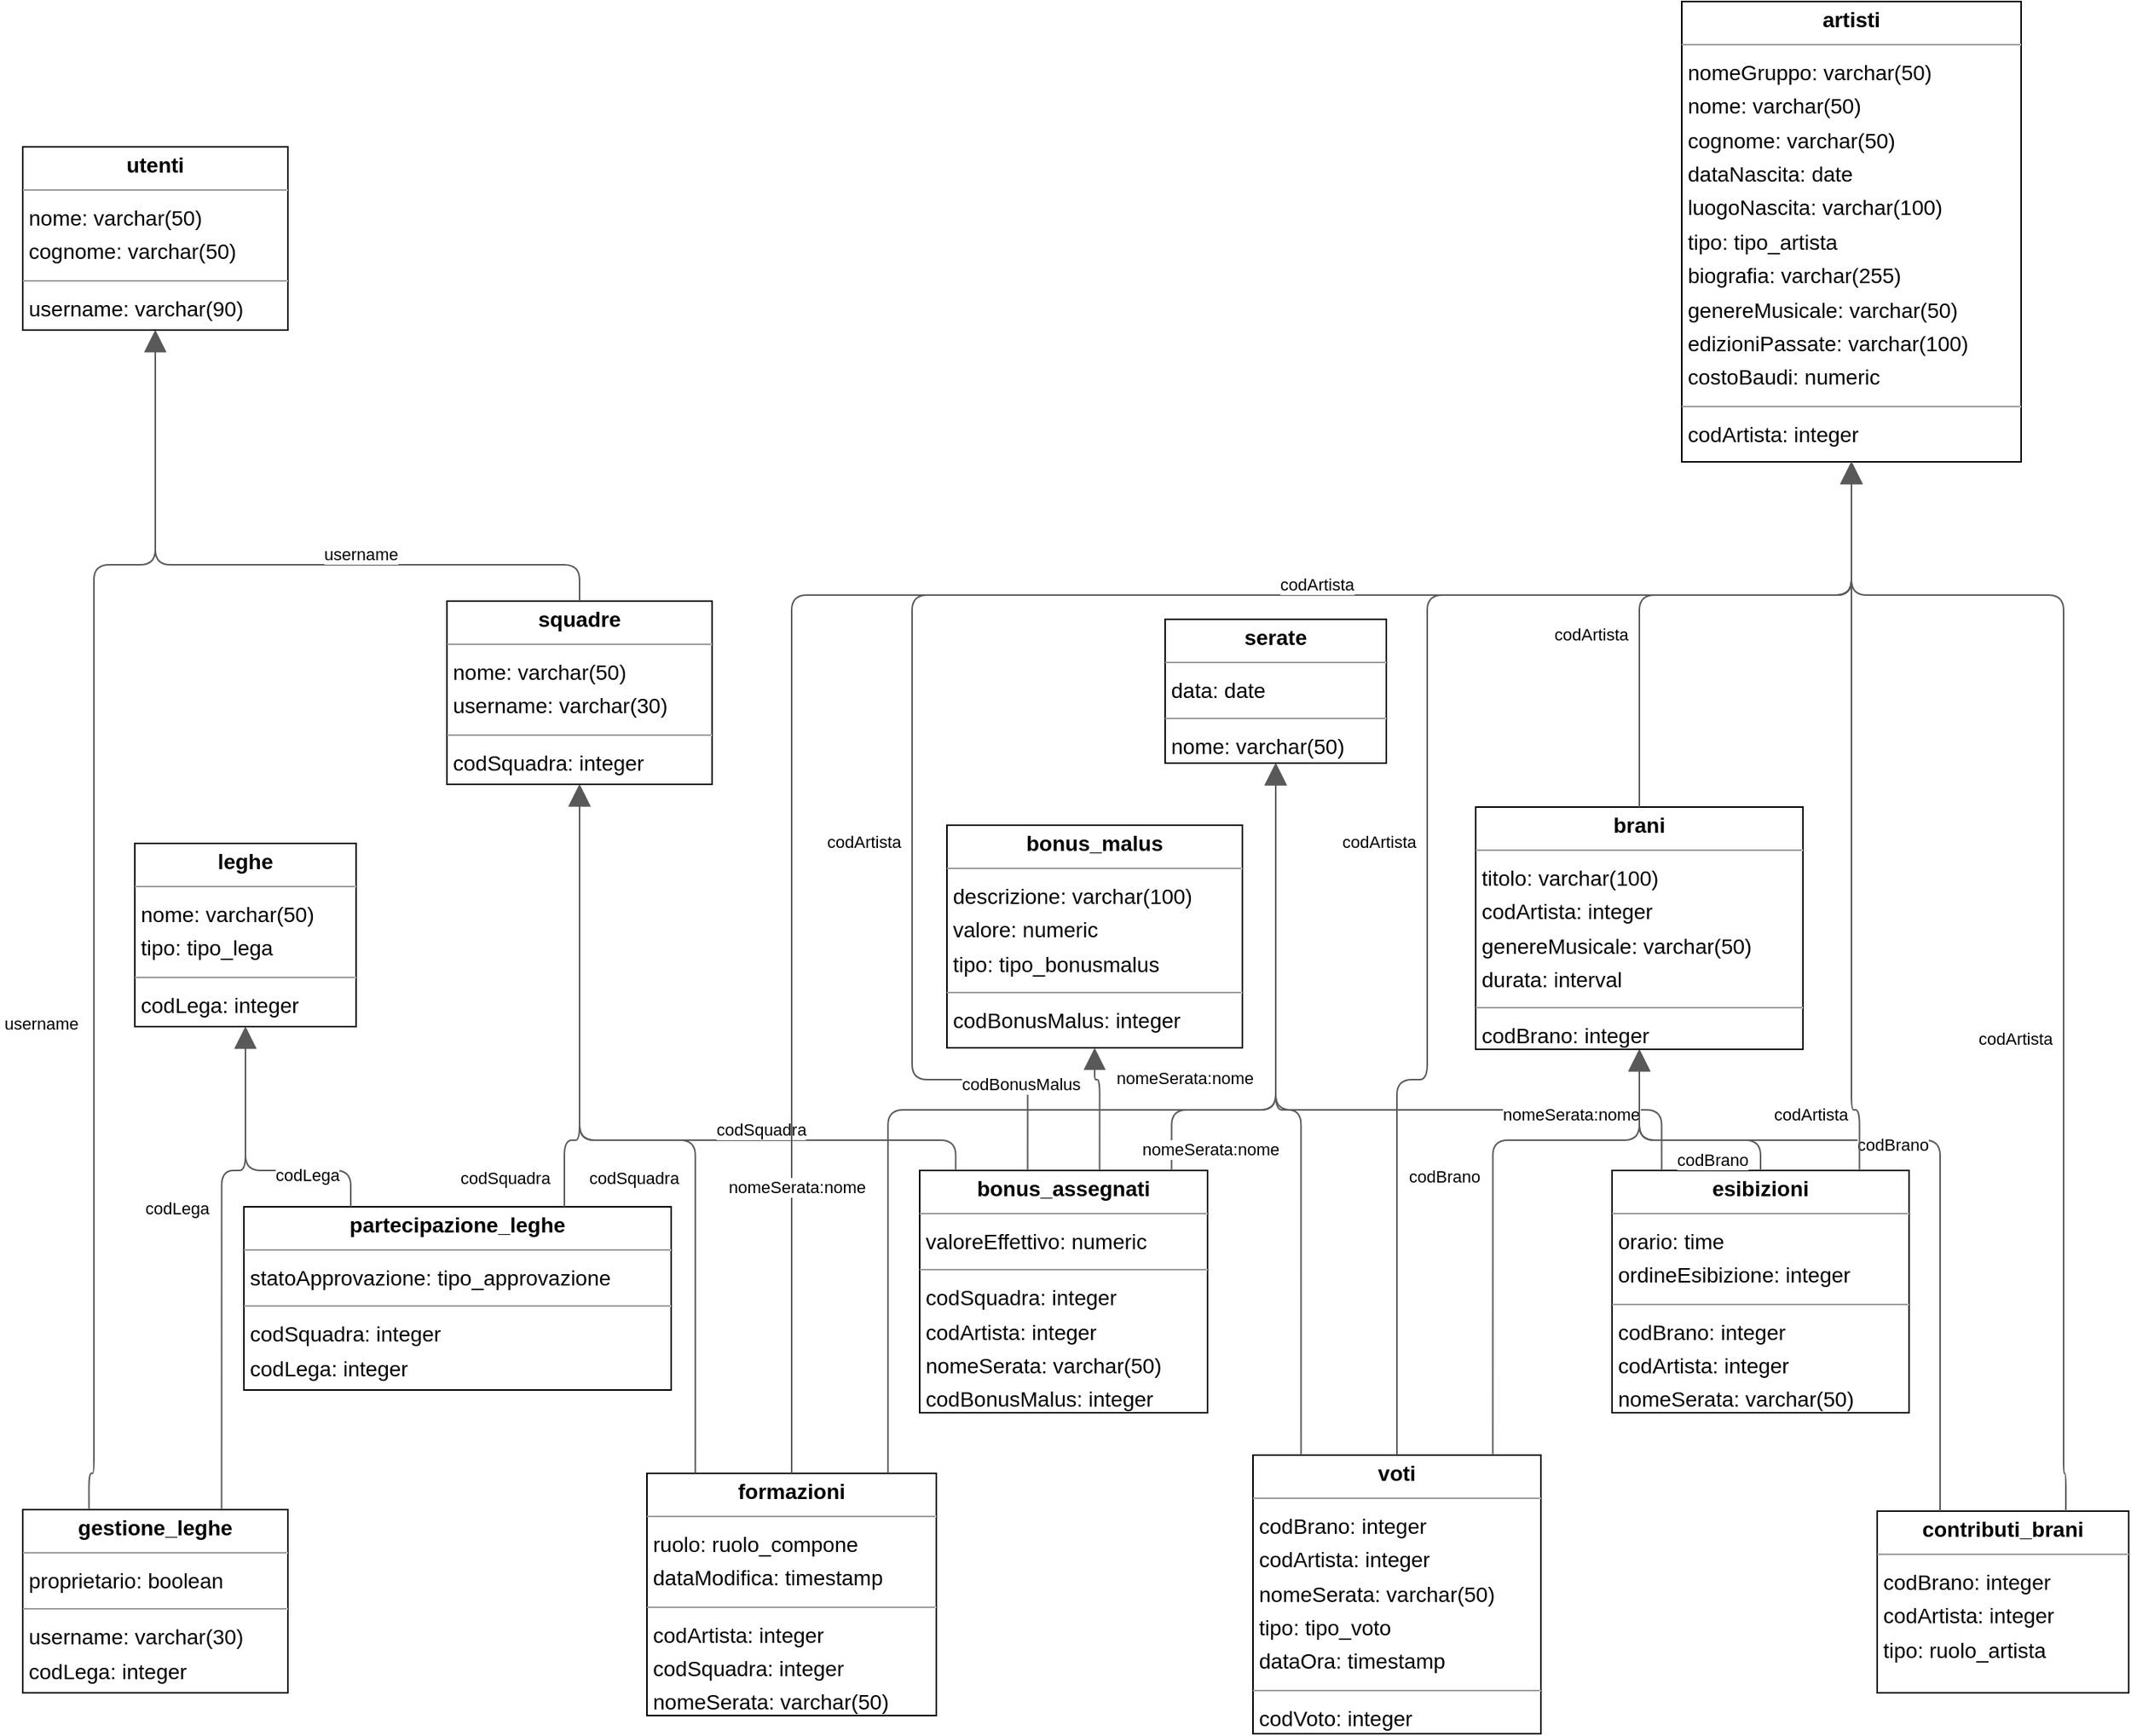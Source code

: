 <mxGraphModel dx="0" dy="0" grid="1" gridSize="10" guides="1" tooltips="1" connect="1" arrows="1" fold="1" page="0" pageScale="1" background="none" math="0" shadow="0">
  <root>
    <mxCell id="0" />
    <mxCell id="1" parent="0" />
    <mxCell id="node4" parent="1" vertex="1" value="&lt;p style=&quot;margin:0px;margin-top:4px;text-align:center;&quot;&gt;&lt;b&gt;artisti&lt;/b&gt;&lt;/p&gt;&lt;hr size=&quot;1&quot;/&gt;&lt;p style=&quot;margin:0 0 0 4px;line-height:1.6;&quot;&gt; nomeGruppo: varchar(50)&lt;br/&gt; nome: varchar(50)&lt;br/&gt; cognome: varchar(50)&lt;br/&gt; dataNascita: date&lt;br/&gt; luogoNascita: varchar(100)&lt;br/&gt; tipo: tipo_artista&lt;br/&gt; biografia: varchar(255)&lt;br/&gt; genereMusicale: varchar(50)&lt;br/&gt; edizioniPassate: varchar(100)&lt;br/&gt; costoBaudi: numeric&lt;/p&gt;&lt;hr size=&quot;1&quot;/&gt;&lt;p style=&quot;margin:0 0 0 4px;line-height:1.6;&quot;&gt; codArtista: integer&lt;/p&gt;" style="verticalAlign=top;align=left;overflow=fill;fontSize=14;fontFamily=Helvetica;html=1;rounded=0;shadow=0;comic=0;labelBackgroundColor=none;strokeWidth=1;">
      <mxGeometry x="955" y="-152" width="224" height="304" as="geometry" />
    </mxCell>
    <mxCell id="node10" parent="1" vertex="1" value="&lt;p style=&quot;margin:0px;margin-top:4px;text-align:center;&quot;&gt;&lt;b&gt;bonus_assegnati&lt;/b&gt;&lt;/p&gt;&lt;hr size=&quot;1&quot;/&gt;&lt;p style=&quot;margin:0 0 0 4px;line-height:1.6;&quot;&gt; valoreEffettivo: numeric&lt;/p&gt;&lt;hr size=&quot;1&quot;/&gt;&lt;p style=&quot;margin:0 0 0 4px;line-height:1.6;&quot;&gt; codSquadra: integer&lt;br/&gt; codArtista: integer&lt;br/&gt; nomeSerata: varchar(50)&lt;br/&gt; codBonusMalus: integer&lt;/p&gt;" style="verticalAlign=top;align=left;overflow=fill;fontSize=14;fontFamily=Helvetica;html=1;rounded=0;shadow=0;comic=0;labelBackgroundColor=none;strokeWidth=1;">
      <mxGeometry x="452" y="620" width="190" height="160" as="geometry" />
    </mxCell>
    <mxCell id="node7" parent="1" vertex="1" value="&lt;p style=&quot;margin:0px;margin-top:4px;text-align:center;&quot;&gt;&lt;b&gt;bonus_malus&lt;/b&gt;&lt;/p&gt;&lt;hr size=&quot;1&quot;/&gt;&lt;p style=&quot;margin:0 0 0 4px;line-height:1.6;&quot;&gt; descrizione: varchar(100)&lt;br/&gt; valore: numeric&lt;br/&gt; tipo: tipo_bonusmalus&lt;/p&gt;&lt;hr size=&quot;1&quot;/&gt;&lt;p style=&quot;margin:0 0 0 4px;line-height:1.6;&quot;&gt; codBonusMalus: integer&lt;/p&gt;" style="verticalAlign=top;align=left;overflow=fill;fontSize=14;fontFamily=Helvetica;html=1;rounded=0;shadow=0;comic=0;labelBackgroundColor=none;strokeWidth=1;">
      <mxGeometry x="470" y="392" width="195" height="147" as="geometry" />
    </mxCell>
    <mxCell id="node5" parent="1" vertex="1" value="&lt;p style=&quot;margin:0px;margin-top:4px;text-align:center;&quot;&gt;&lt;b&gt;brani&lt;/b&gt;&lt;/p&gt;&lt;hr size=&quot;1&quot;/&gt;&lt;p style=&quot;margin:0 0 0 4px;line-height:1.6;&quot;&gt; titolo: varchar(100)&lt;br/&gt; codArtista: integer&lt;br/&gt; genereMusicale: varchar(50)&lt;br/&gt; durata: interval&lt;/p&gt;&lt;hr size=&quot;1&quot;/&gt;&lt;p style=&quot;margin:0 0 0 4px;line-height:1.6;&quot;&gt; codBrano: integer&lt;/p&gt;" style="verticalAlign=top;align=left;overflow=fill;fontSize=14;fontFamily=Helvetica;html=1;rounded=0;shadow=0;comic=0;labelBackgroundColor=none;strokeWidth=1;">
      <mxGeometry x="819" y="380" width="216" height="160" as="geometry" />
    </mxCell>
    <mxCell id="node3" parent="1" vertex="1" value="&lt;p style=&quot;margin:0px;margin-top:4px;text-align:center;&quot;&gt;&lt;b&gt;contributi_brani&lt;/b&gt;&lt;/p&gt;&lt;hr size=&quot;1&quot;/&gt;&lt;p style=&quot;margin:0 0 0 4px;line-height:1.6;&quot;&gt; codBrano: integer&lt;br/&gt; codArtista: integer&lt;br/&gt; tipo: ruolo_artista&lt;/p&gt;" style="verticalAlign=top;align=left;overflow=fill;fontSize=14;fontFamily=Helvetica;html=1;rounded=0;shadow=0;comic=0;labelBackgroundColor=none;strokeWidth=1;">
      <mxGeometry x="1084" y="845" width="166" height="120" as="geometry" />
    </mxCell>
    <mxCell id="node13" parent="1" vertex="1" value="&lt;p style=&quot;margin:0px;margin-top:4px;text-align:center;&quot;&gt;&lt;b&gt;esibizioni&lt;/b&gt;&lt;/p&gt;&lt;hr size=&quot;1&quot;/&gt;&lt;p style=&quot;margin:0 0 0 4px;line-height:1.6;&quot;&gt; orario: time&lt;br/&gt; ordineEsibizione: integer&lt;/p&gt;&lt;hr size=&quot;1&quot;/&gt;&lt;p style=&quot;margin:0 0 0 4px;line-height:1.6;&quot;&gt; codBrano: integer&lt;br/&gt; codArtista: integer&lt;br/&gt; nomeSerata: varchar(50)&lt;/p&gt;" style="verticalAlign=top;align=left;overflow=fill;fontSize=14;fontFamily=Helvetica;html=1;rounded=0;shadow=0;comic=0;labelBackgroundColor=none;strokeWidth=1;">
      <mxGeometry x="909" y="620" width="196" height="160" as="geometry" />
    </mxCell>
    <mxCell id="node0" parent="1" vertex="1" value="&lt;p style=&quot;margin:0px;margin-top:4px;text-align:center;&quot;&gt;&lt;b&gt;formazioni&lt;/b&gt;&lt;/p&gt;&lt;hr size=&quot;1&quot;/&gt;&lt;p style=&quot;margin:0 0 0 4px;line-height:1.6;&quot;&gt; ruolo: ruolo_compone&lt;br/&gt; dataModifica: timestamp&lt;/p&gt;&lt;hr size=&quot;1&quot;/&gt;&lt;p style=&quot;margin:0 0 0 4px;line-height:1.6;&quot;&gt; codArtista: integer&lt;br/&gt; codSquadra: integer&lt;br/&gt; nomeSerata: varchar(50)&lt;/p&gt;" style="verticalAlign=top;align=left;overflow=fill;fontSize=14;fontFamily=Helvetica;html=1;rounded=0;shadow=0;comic=0;labelBackgroundColor=none;strokeWidth=1;">
      <mxGeometry x="272" y="820" width="191" height="160" as="geometry" />
    </mxCell>
    <mxCell id="node12" parent="1" vertex="1" value="&lt;p style=&quot;margin:0px;margin-top:4px;text-align:center;&quot;&gt;&lt;b&gt;gestione_leghe&lt;/b&gt;&lt;/p&gt;&lt;hr size=&quot;1&quot;/&gt;&lt;p style=&quot;margin:0 0 0 4px;line-height:1.6;&quot;&gt; proprietario: boolean&lt;/p&gt;&lt;hr size=&quot;1&quot;/&gt;&lt;p style=&quot;margin:0 0 0 4px;line-height:1.6;&quot;&gt; username: varchar(30)&lt;br/&gt; codLega: integer&lt;/p&gt;" style="verticalAlign=top;align=left;overflow=fill;fontSize=14;fontFamily=Helvetica;html=1;rounded=0;shadow=0;comic=0;labelBackgroundColor=none;strokeWidth=1;">
      <mxGeometry x="-140" y="844" width="175" height="121" as="geometry" />
    </mxCell>
    <mxCell id="node8" parent="1" vertex="1" value="&lt;p style=&quot;margin:0px;margin-top:4px;text-align:center;&quot;&gt;&lt;b&gt;leghe&lt;/b&gt;&lt;/p&gt;&lt;hr size=&quot;1&quot;/&gt;&lt;p style=&quot;margin:0 0 0 4px;line-height:1.6;&quot;&gt; nome: varchar(50)&lt;br/&gt; tipo: tipo_lega&lt;/p&gt;&lt;hr size=&quot;1&quot;/&gt;&lt;p style=&quot;margin:0 0 0 4px;line-height:1.6;&quot;&gt; codLega: integer&lt;/p&gt;" style="verticalAlign=top;align=left;overflow=fill;fontSize=14;fontFamily=Helvetica;html=1;rounded=0;shadow=0;comic=0;labelBackgroundColor=none;strokeWidth=1;">
      <mxGeometry x="-66" y="404" width="146" height="121" as="geometry" />
    </mxCell>
    <mxCell id="node11" parent="1" vertex="1" value="&lt;p style=&quot;margin:0px;margin-top:4px;text-align:center;&quot;&gt;&lt;b&gt;partecipazione_leghe&lt;/b&gt;&lt;/p&gt;&lt;hr size=&quot;1&quot;/&gt;&lt;p style=&quot;margin:0 0 0 4px;line-height:1.6;&quot;&gt; statoApprovazione: tipo_approvazione&lt;/p&gt;&lt;hr size=&quot;1&quot;/&gt;&lt;p style=&quot;margin:0 0 0 4px;line-height:1.6;&quot;&gt; codSquadra: integer&lt;br/&gt; codLega: integer&lt;/p&gt;" style="verticalAlign=top;align=left;overflow=fill;fontSize=14;fontFamily=Helvetica;html=1;rounded=0;shadow=0;comic=0;labelBackgroundColor=none;strokeWidth=1;">
      <mxGeometry x="6" y="644" width="282" height="121" as="geometry" />
    </mxCell>
    <mxCell id="node2" parent="1" vertex="1" value="&lt;p style=&quot;margin:0px;margin-top:4px;text-align:center;&quot;&gt;&lt;b&gt;serate&lt;/b&gt;&lt;/p&gt;&lt;hr size=&quot;1&quot;/&gt;&lt;p style=&quot;margin:0 0 0 4px;line-height:1.6;&quot;&gt; data: date&lt;/p&gt;&lt;hr size=&quot;1&quot;/&gt;&lt;p style=&quot;margin:0 0 0 4px;line-height:1.6;&quot;&gt; nome: varchar(50)&lt;/p&gt;" style="verticalAlign=top;align=left;overflow=fill;fontSize=14;fontFamily=Helvetica;html=1;rounded=0;shadow=0;comic=0;labelBackgroundColor=none;strokeWidth=1;">
      <mxGeometry x="614" y="256" width="146" height="95" as="geometry" />
    </mxCell>
    <mxCell id="node6" parent="1" vertex="1" value="&lt;p style=&quot;margin:0px;margin-top:4px;text-align:center;&quot;&gt;&lt;b&gt;squadre&lt;/b&gt;&lt;/p&gt;&lt;hr size=&quot;1&quot;/&gt;&lt;p style=&quot;margin:0 0 0 4px;line-height:1.6;&quot;&gt; nome: varchar(50)&lt;br/&gt; username: varchar(30)&lt;/p&gt;&lt;hr size=&quot;1&quot;/&gt;&lt;p style=&quot;margin:0 0 0 4px;line-height:1.6;&quot;&gt; codSquadra: integer&lt;/p&gt;" style="verticalAlign=top;align=left;overflow=fill;fontSize=14;fontFamily=Helvetica;html=1;rounded=0;shadow=0;comic=0;labelBackgroundColor=none;strokeWidth=1;">
      <mxGeometry x="140" y="244" width="175" height="121" as="geometry" />
    </mxCell>
    <mxCell id="node9" parent="1" vertex="1" value="&lt;p style=&quot;margin:0px;margin-top:4px;text-align:center;&quot;&gt;&lt;b&gt;utenti&lt;/b&gt;&lt;/p&gt;&lt;hr size=&quot;1&quot;/&gt;&lt;p style=&quot;margin:0 0 0 4px;line-height:1.6;&quot;&gt; nome: varchar(50)&lt;br/&gt; cognome: varchar(50)&lt;/p&gt;&lt;hr size=&quot;1&quot;/&gt;&lt;p style=&quot;margin:0 0 0 4px;line-height:1.6;&quot;&gt; username: varchar(90)&lt;/p&gt;" style="verticalAlign=top;align=left;overflow=fill;fontSize=14;fontFamily=Helvetica;html=1;rounded=0;shadow=0;comic=0;labelBackgroundColor=none;strokeWidth=1;">
      <mxGeometry x="-140" y="-56" width="175" height="121" as="geometry" />
    </mxCell>
    <mxCell id="node1" parent="1" vertex="1" value="&lt;p style=&quot;margin:0px;margin-top:4px;text-align:center;&quot;&gt;&lt;b&gt;voti&lt;/b&gt;&lt;/p&gt;&lt;hr size=&quot;1&quot;/&gt;&lt;p style=&quot;margin:0 0 0 4px;line-height:1.6;&quot;&gt; codBrano: integer&lt;br/&gt; codArtista: integer&lt;br/&gt; nomeSerata: varchar(50)&lt;br/&gt; tipo: tipo_voto&lt;br/&gt; dataOra: timestamp&lt;/p&gt;&lt;hr size=&quot;1&quot;/&gt;&lt;p style=&quot;margin:0 0 0 4px;line-height:1.6;&quot;&gt; codVoto: integer&lt;/p&gt;" style="verticalAlign=top;align=left;overflow=fill;fontSize=14;fontFamily=Helvetica;html=1;rounded=0;shadow=0;comic=0;labelBackgroundColor=none;strokeWidth=1;">
      <mxGeometry x="672" y="808" width="190" height="184" as="geometry" />
    </mxCell>
    <mxCell id="edge10" edge="1" value="" parent="1" source="node10" target="node4" style="html=1;rounded=1;edgeStyle=orthogonalEdgeStyle;dashed=0;startArrow=none;endArrow=block;endSize=12;strokeColor=#595959;exitX=0.375;exitY=0.000;exitDx=0;exitDy=0;entryX=0.500;entryY=1.000;entryDx=0;entryDy=0;">
      <mxGeometry width="50" height="50" relative="1" as="geometry">
        <Array as="points">
          <mxPoint x="523" y="560" />
          <mxPoint x="447" y="560" />
          <mxPoint x="447" y="240" />
          <mxPoint x="1067" y="240" />
        </Array>
      </mxGeometry>
    </mxCell>
    <mxCell id="label62" parent="edge10" vertex="1" connectable="0" value="codArtista" style="edgeLabel;resizable=0;html=1;align=left;verticalAlign=top;strokeColor=default;">
      <mxGeometry x="389" y="390" as="geometry" />
    </mxCell>
    <mxCell id="edge17" edge="1" value="" parent="1" source="node10" target="node7" style="html=1;rounded=1;edgeStyle=orthogonalEdgeStyle;dashed=0;startArrow=none;endArrow=block;endSize=12;strokeColor=#595959;exitX=0.625;exitY=0.000;exitDx=0;exitDy=0;entryX=0.500;entryY=1.000;entryDx=0;entryDy=0;">
      <mxGeometry width="50" height="50" relative="1" as="geometry">
        <Array as="points">
          <mxPoint x="571" y="560" />
          <mxPoint x="567" y="560" />
        </Array>
      </mxGeometry>
    </mxCell>
    <mxCell id="label104" parent="edge17" vertex="1" connectable="0" value="codBonusMalus" style="edgeLabel;resizable=0;html=1;align=left;verticalAlign=top;strokeColor=default;">
      <mxGeometry x="478" y="550" as="geometry" />
    </mxCell>
    <mxCell id="edge5" edge="1" value="" parent="1" source="node10" target="node2" style="html=1;rounded=1;edgeStyle=orthogonalEdgeStyle;dashed=0;startArrow=none;endArrow=block;endSize=12;strokeColor=#595959;exitX=0.875;exitY=0.000;exitDx=0;exitDy=0;entryX=0.500;entryY=1.000;entryDx=0;entryDy=0;">
      <mxGeometry width="50" height="50" relative="1" as="geometry">
        <Array as="points">
          <mxPoint x="618" y="580" />
          <mxPoint x="687" y="580" />
        </Array>
      </mxGeometry>
    </mxCell>
    <mxCell id="label32" parent="edge5" vertex="1" connectable="0" value="nomeSerata:nome" style="edgeLabel;resizable=0;html=1;align=left;verticalAlign=top;strokeColor=default;">
      <mxGeometry x="580" y="546" as="geometry" />
    </mxCell>
    <mxCell id="edge20" edge="1" value="" parent="1" source="node10" target="node6" style="html=1;rounded=1;edgeStyle=orthogonalEdgeStyle;dashed=0;startArrow=none;endArrow=block;endSize=12;strokeColor=#595959;exitX=0.125;exitY=0.000;exitDx=0;exitDy=0;entryX=0.500;entryY=1.000;entryDx=0;entryDy=0;">
      <mxGeometry width="50" height="50" relative="1" as="geometry">
        <Array as="points">
          <mxPoint x="476" y="600" />
          <mxPoint x="227" y="600" />
        </Array>
      </mxGeometry>
    </mxCell>
    <mxCell id="label122" parent="edge20" vertex="1" connectable="0" value="codSquadra" style="edgeLabel;resizable=0;html=1;align=left;verticalAlign=top;strokeColor=default;">
      <mxGeometry x="316" y="580" as="geometry" />
    </mxCell>
    <mxCell id="edge8" edge="1" value="" parent="1" source="node5" target="node4" style="html=1;rounded=1;edgeStyle=orthogonalEdgeStyle;dashed=0;startArrow=none;endArrow=block;endSize=12;strokeColor=#595959;exitX=0.500;exitY=0.000;exitDx=0;exitDy=0;entryX=0.500;entryY=1.000;entryDx=0;entryDy=0;">
      <mxGeometry width="50" height="50" relative="1" as="geometry">
        <Array as="points">
          <mxPoint x="927" y="240" />
          <mxPoint x="1067" y="240" />
        </Array>
      </mxGeometry>
    </mxCell>
    <mxCell id="label50" parent="edge8" vertex="1" connectable="0" value="codArtista" style="edgeLabel;resizable=0;html=1;align=left;verticalAlign=top;strokeColor=default;">
      <mxGeometry x="869" y="253" as="geometry" />
    </mxCell>
    <mxCell id="edge9" edge="1" value="" parent="1" source="node3" target="node4" style="html=1;rounded=1;edgeStyle=orthogonalEdgeStyle;dashed=0;startArrow=none;endArrow=block;endSize=12;strokeColor=#595959;exitX=0.750;exitY=0.000;exitDx=0;exitDy=0;entryX=0.500;entryY=1.000;entryDx=0;entryDy=0;">
      <mxGeometry width="50" height="50" relative="1" as="geometry">
        <Array as="points">
          <mxPoint x="1209" y="820" />
          <mxPoint x="1207" y="820" />
          <mxPoint x="1207" y="240" />
          <mxPoint x="1067" y="240" />
        </Array>
      </mxGeometry>
    </mxCell>
    <mxCell id="label56" parent="edge9" vertex="1" connectable="0" value="codArtista" style="edgeLabel;resizable=0;html=1;align=left;verticalAlign=top;strokeColor=default;">
      <mxGeometry x="1149" y="520" as="geometry" />
    </mxCell>
    <mxCell id="edge4" edge="1" value="" parent="1" source="node3" target="node5" style="html=1;rounded=1;edgeStyle=orthogonalEdgeStyle;dashed=0;startArrow=none;endArrow=block;endSize=12;strokeColor=#595959;exitX=0.250;exitY=0.000;exitDx=0;exitDy=0;entryX=0.500;entryY=1.000;entryDx=0;entryDy=0;">
      <mxGeometry width="50" height="50" relative="1" as="geometry">
        <Array as="points">
          <mxPoint x="1126" y="600" />
          <mxPoint x="927" y="600" />
        </Array>
      </mxGeometry>
    </mxCell>
    <mxCell id="label26" parent="edge4" vertex="1" connectable="0" value="codBrano" style="edgeLabel;resizable=0;html=1;align=left;verticalAlign=top;strokeColor=default;">
      <mxGeometry x="1069" y="590" as="geometry" />
    </mxCell>
    <mxCell id="edge6" edge="1" value="" parent="1" source="node13" target="node4" style="html=1;rounded=1;edgeStyle=orthogonalEdgeStyle;dashed=0;startArrow=none;endArrow=block;endSize=12;strokeColor=#595959;exitX=0.833;exitY=0.000;exitDx=0;exitDy=0;entryX=0.500;entryY=1.000;entryDx=0;entryDy=0;">
      <mxGeometry width="50" height="50" relative="1" as="geometry">
        <Array as="points">
          <mxPoint x="1072" y="580" />
          <mxPoint x="1067" y="580" />
        </Array>
      </mxGeometry>
    </mxCell>
    <mxCell id="label38" parent="edge6" vertex="1" connectable="0" value="codArtista" style="edgeLabel;resizable=0;html=1;align=left;verticalAlign=top;strokeColor=default;">
      <mxGeometry x="1014" y="570" as="geometry" />
    </mxCell>
    <mxCell id="edge14" edge="1" value="" parent="1" source="node13" target="node5" style="html=1;rounded=1;edgeStyle=orthogonalEdgeStyle;dashed=0;startArrow=none;endArrow=block;endSize=12;strokeColor=#595959;exitX=0.500;exitY=0.000;exitDx=0;exitDy=0;entryX=0.500;entryY=1.000;entryDx=0;entryDy=0;">
      <mxGeometry width="50" height="50" relative="1" as="geometry">
        <Array as="points">
          <mxPoint x="1007" y="600" />
          <mxPoint x="927" y="600" />
        </Array>
      </mxGeometry>
    </mxCell>
    <mxCell id="label86" parent="edge14" vertex="1" connectable="0" value="codBrano" style="edgeLabel;resizable=0;html=1;align=left;verticalAlign=top;strokeColor=default;">
      <mxGeometry x="950" y="600" as="geometry" />
    </mxCell>
    <mxCell id="edge18" edge="1" value="" parent="1" source="node13" target="node2" style="html=1;rounded=1;edgeStyle=orthogonalEdgeStyle;dashed=0;startArrow=none;endArrow=block;endSize=12;strokeColor=#595959;exitX=0.167;exitY=0.000;exitDx=0;exitDy=0;entryX=0.500;entryY=1.000;entryDx=0;entryDy=0;">
      <mxGeometry width="50" height="50" relative="1" as="geometry">
        <Array as="points">
          <mxPoint x="942" y="580" />
          <mxPoint x="687" y="580" />
        </Array>
      </mxGeometry>
    </mxCell>
    <mxCell id="label110" parent="edge18" vertex="1" connectable="0" value="nomeSerata:nome" style="edgeLabel;resizable=0;html=1;align=left;verticalAlign=top;strokeColor=default;">
      <mxGeometry x="835" y="570" as="geometry" />
    </mxCell>
    <mxCell id="edge13" edge="1" value="" parent="1" source="node0" target="node4" style="html=1;rounded=1;edgeStyle=orthogonalEdgeStyle;dashed=0;startArrow=none;endArrow=block;endSize=12;strokeColor=#595959;exitX=0.500;exitY=0.000;exitDx=0;exitDy=0;entryX=0.500;entryY=1.000;entryDx=0;entryDy=0;">
      <mxGeometry width="50" height="50" relative="1" as="geometry">
        <Array as="points">
          <mxPoint x="367" y="240" />
          <mxPoint x="1067" y="240" />
        </Array>
      </mxGeometry>
    </mxCell>
    <mxCell id="label80" parent="edge13" vertex="1" connectable="0" value="codArtista" style="edgeLabel;resizable=0;html=1;align=left;verticalAlign=top;strokeColor=default;">
      <mxGeometry x="688" y="220" as="geometry" />
    </mxCell>
    <mxCell id="edge3" edge="1" value="" parent="1" source="node0" target="node2" style="html=1;rounded=1;edgeStyle=orthogonalEdgeStyle;dashed=0;startArrow=none;endArrow=block;endSize=12;strokeColor=#595959;exitX=0.833;exitY=0.000;exitDx=0;exitDy=0;entryX=0.500;entryY=1.000;entryDx=0;entryDy=0;">
      <mxGeometry width="50" height="50" relative="1" as="geometry">
        <Array as="points">
          <mxPoint x="431" y="580" />
          <mxPoint x="687" y="580" />
        </Array>
      </mxGeometry>
    </mxCell>
    <mxCell id="label20" parent="edge3" vertex="1" connectable="0" value="nomeSerata:nome" style="edgeLabel;resizable=0;html=1;align=left;verticalAlign=top;strokeColor=default;">
      <mxGeometry x="324" y="618" as="geometry" />
    </mxCell>
    <mxCell id="edge12" edge="1" value="" parent="1" source="node0" target="node6" style="html=1;rounded=1;edgeStyle=orthogonalEdgeStyle;dashed=0;startArrow=none;endArrow=block;endSize=12;strokeColor=#595959;exitX=0.167;exitY=0.000;exitDx=0;exitDy=0;entryX=0.500;entryY=1.000;entryDx=0;entryDy=0;">
      <mxGeometry width="50" height="50" relative="1" as="geometry">
        <Array as="points">
          <mxPoint x="303" y="600" />
          <mxPoint x="227" y="600" />
        </Array>
      </mxGeometry>
    </mxCell>
    <mxCell id="label74" parent="edge12" vertex="1" connectable="0" value="codSquadra" style="edgeLabel;resizable=0;html=1;align=left;verticalAlign=top;strokeColor=default;">
      <mxGeometry x="232" y="612" as="geometry" />
    </mxCell>
    <mxCell id="edge2" edge="1" value="" parent="1" source="node12" target="node8" style="html=1;rounded=1;edgeStyle=orthogonalEdgeStyle;dashed=0;startArrow=none;endArrow=block;endSize=12;strokeColor=#595959;exitX=0.750;exitY=0.000;exitDx=0;exitDy=0;entryX=0.500;entryY=1.000;entryDx=0;entryDy=0;">
      <mxGeometry width="50" height="50" relative="1" as="geometry">
        <Array as="points">
          <mxPoint x="-9" y="620" />
          <mxPoint x="7" y="620" />
        </Array>
      </mxGeometry>
    </mxCell>
    <mxCell id="label14" parent="edge2" vertex="1" connectable="0" value="codLega" style="edgeLabel;resizable=0;html=1;align=left;verticalAlign=top;strokeColor=default;">
      <mxGeometry x="-61" y="632" as="geometry" />
    </mxCell>
    <mxCell id="edge7" edge="1" value="" parent="1" source="node12" target="node9" style="html=1;rounded=1;edgeStyle=orthogonalEdgeStyle;dashed=0;startArrow=none;endArrow=block;endSize=12;strokeColor=#595959;exitX=0.250;exitY=0.000;exitDx=0;exitDy=0;entryX=0.500;entryY=1.000;entryDx=0;entryDy=0;">
      <mxGeometry width="50" height="50" relative="1" as="geometry">
        <Array as="points">
          <mxPoint x="-97" y="820" />
          <mxPoint x="-93" y="820" />
          <mxPoint x="-93" y="220" />
          <mxPoint x="-53" y="220" />
        </Array>
      </mxGeometry>
    </mxCell>
    <mxCell id="label44" parent="edge7" vertex="1" connectable="0" value="username" style="edgeLabel;resizable=0;html=1;align=left;verticalAlign=top;strokeColor=default;">
      <mxGeometry x="-154" y="510" as="geometry" />
    </mxCell>
    <mxCell id="edge1" edge="1" value="" parent="1" source="node11" target="node8" style="html=1;rounded=1;edgeStyle=orthogonalEdgeStyle;dashed=0;startArrow=none;endArrow=block;endSize=12;strokeColor=#595959;exitX=0.250;exitY=0.000;exitDx=0;exitDy=0;entryX=0.500;entryY=1.000;entryDx=0;entryDy=0;">
      <mxGeometry width="50" height="50" relative="1" as="geometry">
        <Array as="points">
          <mxPoint x="77" y="620" />
          <mxPoint x="7" y="620" />
        </Array>
      </mxGeometry>
    </mxCell>
    <mxCell id="label8" parent="edge1" vertex="1" connectable="0" value="codLega" style="edgeLabel;resizable=0;html=1;align=left;verticalAlign=top;strokeColor=default;">
      <mxGeometry x="25" y="610" as="geometry" />
    </mxCell>
    <mxCell id="edge16" edge="1" value="" parent="1" source="node11" target="node6" style="html=1;rounded=1;edgeStyle=orthogonalEdgeStyle;dashed=0;startArrow=none;endArrow=block;endSize=12;strokeColor=#595959;exitX=0.750;exitY=0.000;exitDx=0;exitDy=0;entryX=0.500;entryY=1.000;entryDx=0;entryDy=0;">
      <mxGeometry width="50" height="50" relative="1" as="geometry">
        <Array as="points">
          <mxPoint x="218" y="600" />
          <mxPoint x="227" y="600" />
        </Array>
      </mxGeometry>
    </mxCell>
    <mxCell id="label98" parent="edge16" vertex="1" connectable="0" value="codSquadra" style="edgeLabel;resizable=0;html=1;align=left;verticalAlign=top;strokeColor=default;">
      <mxGeometry x="147" y="612" as="geometry" />
    </mxCell>
    <mxCell id="edge11" edge="1" value="" parent="1" source="node6" target="node9" style="html=1;rounded=1;edgeStyle=orthogonalEdgeStyle;dashed=0;startArrow=none;endArrow=block;endSize=12;strokeColor=#595959;exitX=0.500;exitY=0.000;exitDx=0;exitDy=0;entryX=0.500;entryY=1.000;entryDx=0;entryDy=0;">
      <mxGeometry width="50" height="50" relative="1" as="geometry">
        <Array as="points">
          <mxPoint x="227" y="220" />
          <mxPoint x="-53" y="220" />
        </Array>
      </mxGeometry>
    </mxCell>
    <mxCell id="label68" parent="edge11" vertex="1" connectable="0" value="username" style="edgeLabel;resizable=0;html=1;align=left;verticalAlign=top;strokeColor=default;">
      <mxGeometry x="57" y="200" as="geometry" />
    </mxCell>
    <mxCell id="edge0" edge="1" value="" parent="1" source="node1" target="node4" style="html=1;rounded=1;edgeStyle=orthogonalEdgeStyle;dashed=0;startArrow=none;endArrow=block;endSize=12;strokeColor=#595959;exitX=0.500;exitY=0.000;exitDx=0;exitDy=0;entryX=0.500;entryY=1.000;entryDx=0;entryDy=0;">
      <mxGeometry width="50" height="50" relative="1" as="geometry">
        <Array as="points">
          <mxPoint x="767" y="560" />
          <mxPoint x="787" y="560" />
          <mxPoint x="787" y="240" />
          <mxPoint x="1067" y="240" />
        </Array>
      </mxGeometry>
    </mxCell>
    <mxCell id="label2" parent="edge0" vertex="1" connectable="0" value="codArtista" style="edgeLabel;resizable=0;html=1;align=left;verticalAlign=top;strokeColor=default;">
      <mxGeometry x="729" y="390" as="geometry" />
    </mxCell>
    <mxCell id="edge19" edge="1" value="" parent="1" source="node1" target="node5" style="html=1;rounded=1;edgeStyle=orthogonalEdgeStyle;dashed=0;startArrow=none;endArrow=block;endSize=12;strokeColor=#595959;exitX=0.833;exitY=0.000;exitDx=0;exitDy=0;entryX=0.500;entryY=1.000;entryDx=0;entryDy=0;">
      <mxGeometry width="50" height="50" relative="1" as="geometry">
        <Array as="points">
          <mxPoint x="830" y="600" />
          <mxPoint x="927" y="600" />
        </Array>
      </mxGeometry>
    </mxCell>
    <mxCell id="label116" parent="edge19" vertex="1" connectable="0" value="codBrano" style="edgeLabel;resizable=0;html=1;align=left;verticalAlign=top;strokeColor=default;">
      <mxGeometry x="773" y="611" as="geometry" />
    </mxCell>
    <mxCell id="edge15" edge="1" value="" parent="1" source="node1" target="node2" style="html=1;rounded=1;edgeStyle=orthogonalEdgeStyle;dashed=0;startArrow=none;endArrow=block;endSize=12;strokeColor=#595959;exitX=0.167;exitY=0.000;exitDx=0;exitDy=0;entryX=0.500;entryY=1.000;entryDx=0;entryDy=0;">
      <mxGeometry width="50" height="50" relative="1" as="geometry">
        <Array as="points">
          <mxPoint x="704" y="580" />
          <mxPoint x="687" y="580" />
        </Array>
      </mxGeometry>
    </mxCell>
    <mxCell id="label92" parent="edge15" vertex="1" connectable="0" value="nomeSerata:nome" style="edgeLabel;resizable=0;html=1;align=left;verticalAlign=top;strokeColor=default;">
      <mxGeometry x="597" y="593" as="geometry" />
    </mxCell>
  </root>
</mxGraphModel>